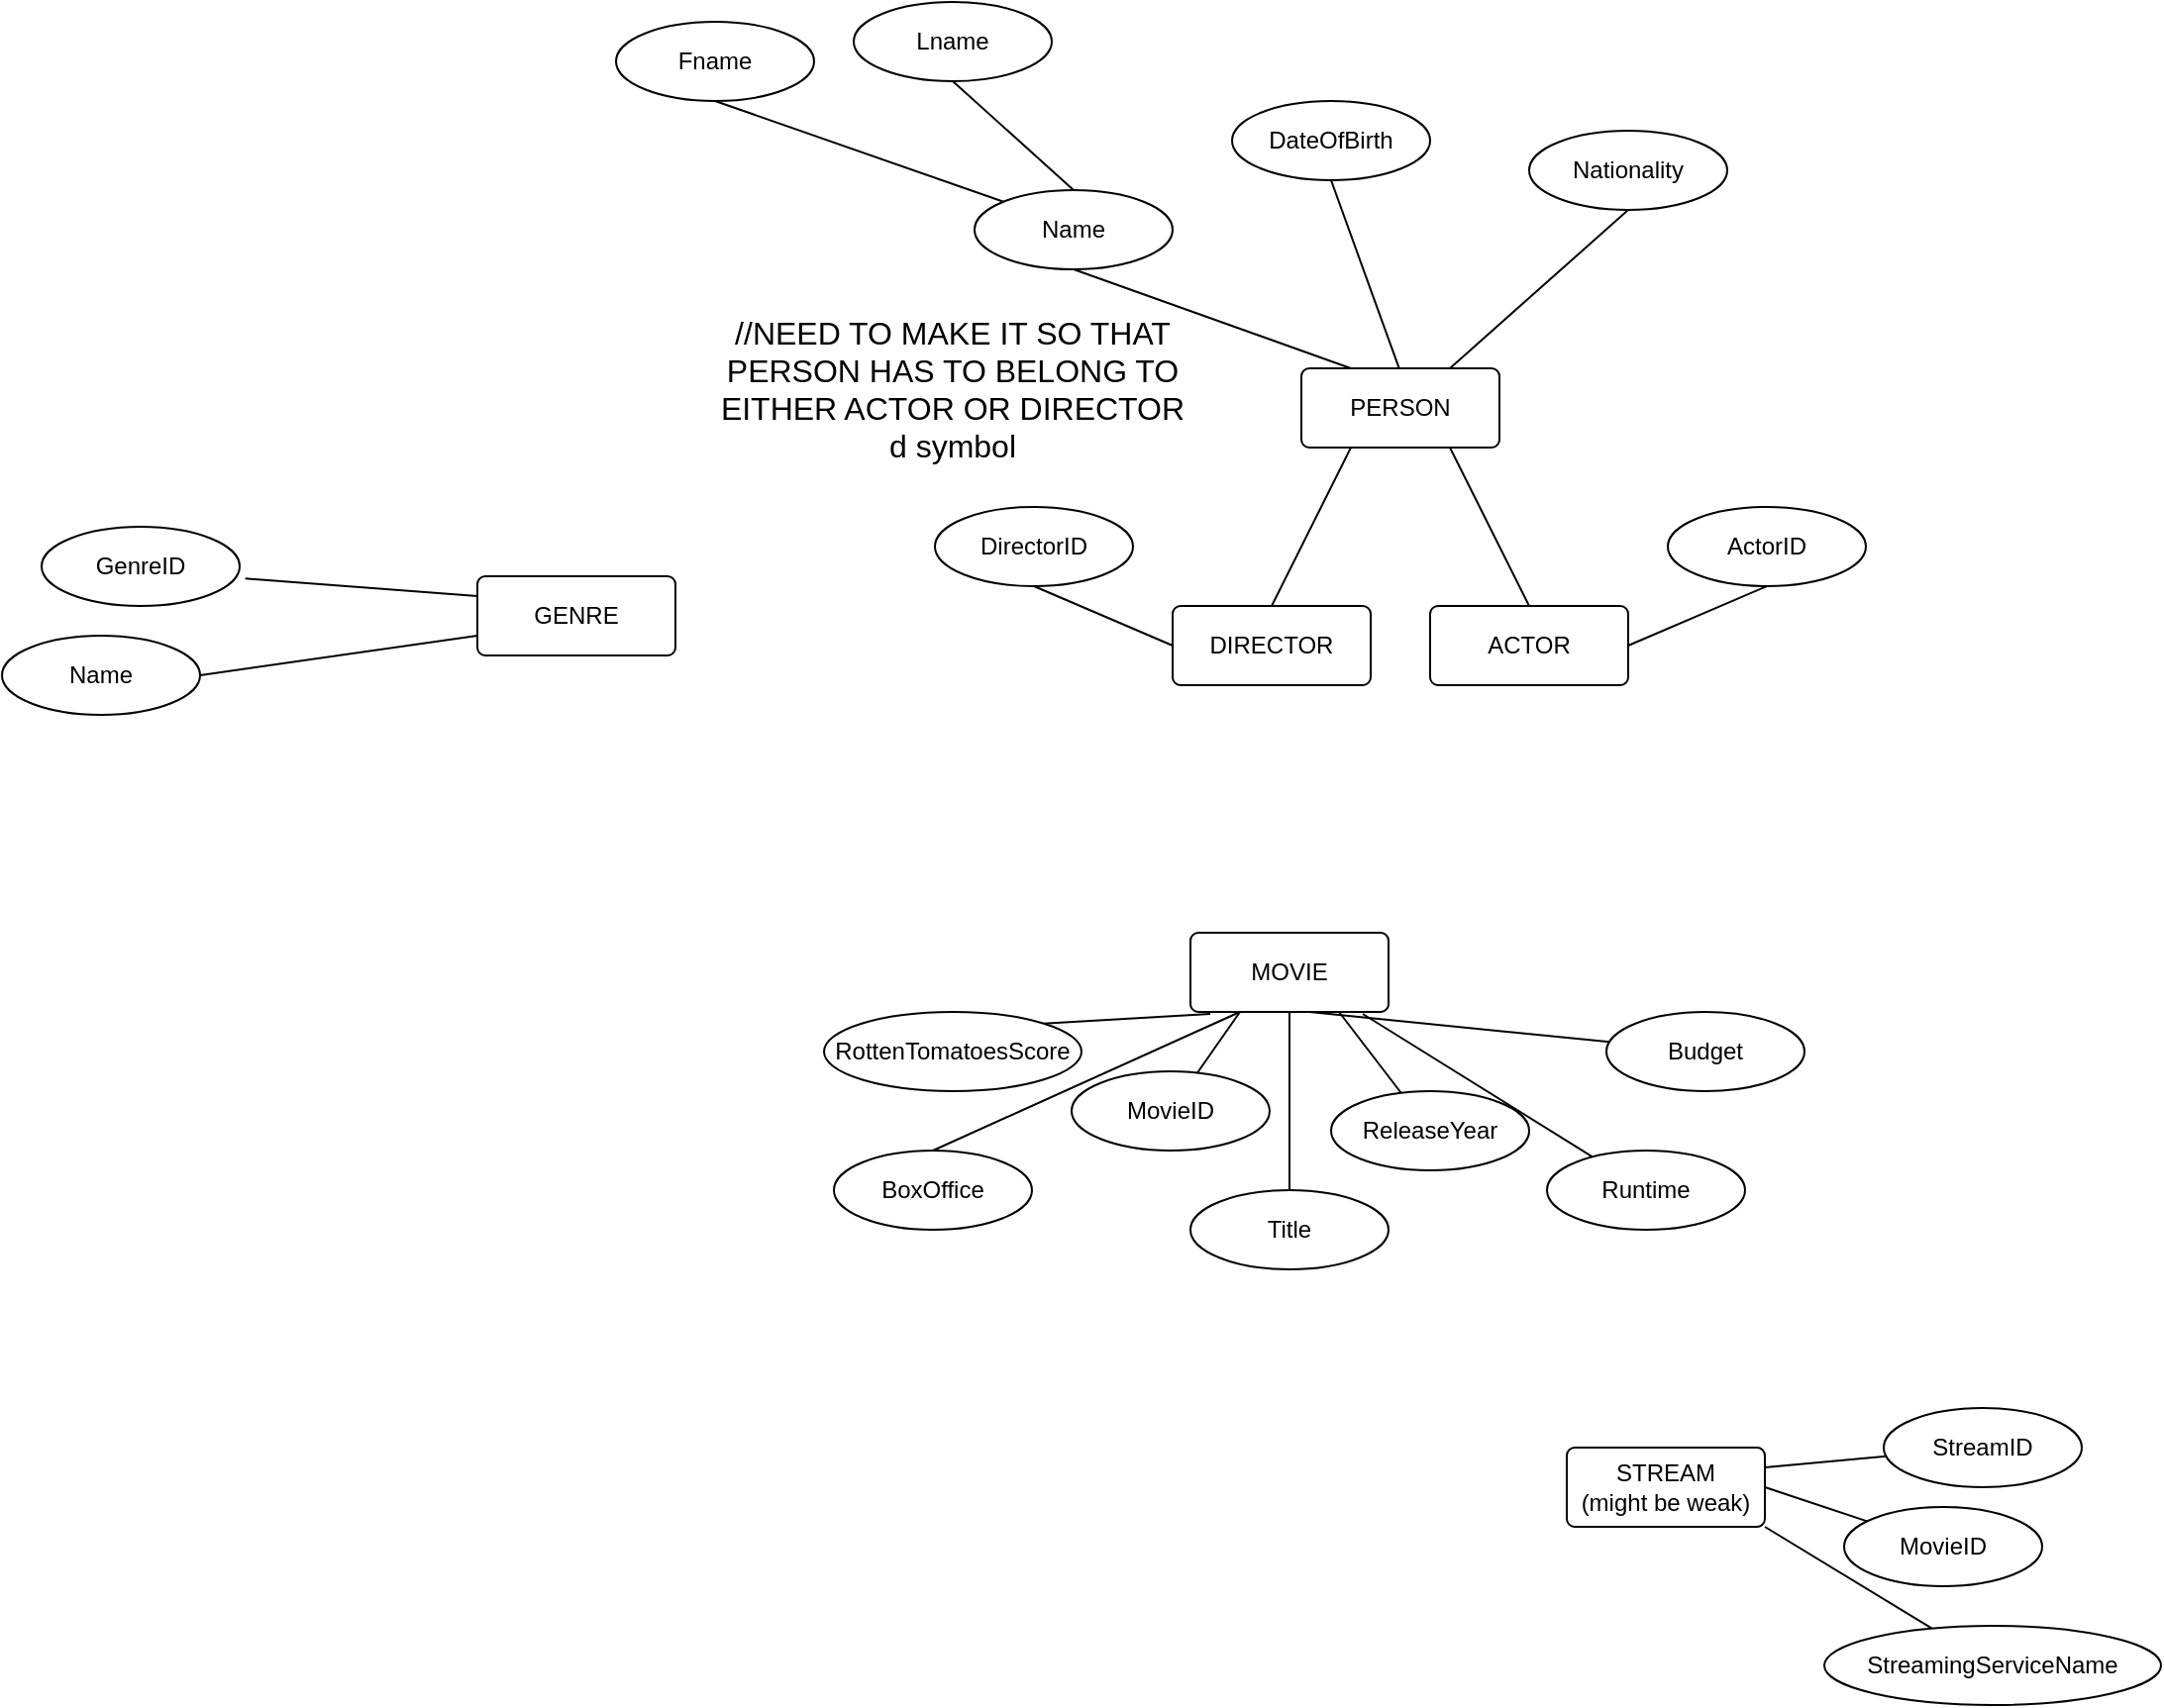 <mxfile version="24.0.2" type="github">
  <diagram id="R2lEEEUBdFMjLlhIrx00" name="Page-1">
    <mxGraphModel dx="1600" dy="853" grid="1" gridSize="10" guides="1" tooltips="1" connect="1" arrows="1" fold="1" page="1" pageScale="1" pageWidth="850" pageHeight="1100" math="0" shadow="0" extFonts="Permanent Marker^https://fonts.googleapis.com/css?family=Permanent+Marker">
      <root>
        <mxCell id="0" />
        <mxCell id="1" parent="0" />
        <mxCell id="fxX5GoJw1D74PvkWUNWs-8" value="" style="endArrow=none;html=1;rounded=0;fontSize=12;startSize=8;endSize=8;curved=1;exitX=0.25;exitY=0;exitDx=0;exitDy=0;entryX=0.5;entryY=1;entryDx=0;entryDy=0;" parent="1" source="fxX5GoJw1D74PvkWUNWs-40" target="fxX5GoJw1D74PvkWUNWs-46" edge="1">
          <mxGeometry width="50" height="50" relative="1" as="geometry">
            <mxPoint x="-4.0" y="195.36" as="sourcePoint" />
            <mxPoint x="-56.941" y="174.888" as="targetPoint" />
          </mxGeometry>
        </mxCell>
        <mxCell id="fxX5GoJw1D74PvkWUNWs-11" value="" style="endArrow=none;html=1;rounded=0;fontSize=12;startSize=8;endSize=8;curved=1;exitX=0.506;exitY=0.087;exitDx=0;exitDy=0;exitPerimeter=0;entryX=0.5;entryY=1;entryDx=0;entryDy=0;" parent="1" source="fxX5GoJw1D74PvkWUNWs-40" target="fxX5GoJw1D74PvkWUNWs-47" edge="1">
          <mxGeometry width="50" height="50" relative="1" as="geometry">
            <mxPoint x="26.96" y="196.98" as="sourcePoint" />
            <mxPoint x="32.749" y="134.941" as="targetPoint" />
          </mxGeometry>
        </mxCell>
        <mxCell id="fxX5GoJw1D74PvkWUNWs-14" value="" style="endArrow=none;html=1;rounded=0;fontSize=12;startSize=8;endSize=8;curved=1;exitX=0.75;exitY=0;exitDx=0;exitDy=0;entryX=0.5;entryY=1;entryDx=0;entryDy=0;" parent="1" source="fxX5GoJw1D74PvkWUNWs-40" target="fxX5GoJw1D74PvkWUNWs-48" edge="1">
          <mxGeometry width="50" height="50" relative="1" as="geometry">
            <mxPoint x="101.0" y="225" as="sourcePoint" />
            <mxPoint x="163.221" y="145.455" as="targetPoint" />
          </mxGeometry>
        </mxCell>
        <mxCell id="fxX5GoJw1D74PvkWUNWs-16" value="" style="endArrow=none;html=1;rounded=0;fontSize=12;startSize=8;endSize=8;curved=1;exitX=0;exitY=0;exitDx=0;exitDy=0;entryX=0.5;entryY=1;entryDx=0;entryDy=0;" parent="1" source="fxX5GoJw1D74PvkWUNWs-46" target="fxX5GoJw1D74PvkWUNWs-49" edge="1">
          <mxGeometry width="50" height="50" relative="1" as="geometry">
            <mxPoint x="-143.44" y="121.24" as="sourcePoint" />
            <mxPoint x="-272.1" y="87.96" as="targetPoint" />
          </mxGeometry>
        </mxCell>
        <mxCell id="fxX5GoJw1D74PvkWUNWs-30" value="" style="endArrow=none;html=1;rounded=0;fontSize=12;startSize=8;endSize=8;curved=1;entryX=0.5;entryY=1;entryDx=0;entryDy=0;exitX=0.5;exitY=0;exitDx=0;exitDy=0;" parent="1" source="fxX5GoJw1D74PvkWUNWs-46" target="fxX5GoJw1D74PvkWUNWs-50" edge="1">
          <mxGeometry width="50" height="50" relative="1" as="geometry">
            <mxPoint x="-134.32" y="117.64" as="sourcePoint" />
            <mxPoint x="-139" y="90" as="targetPoint" />
          </mxGeometry>
        </mxCell>
        <mxCell id="fxX5GoJw1D74PvkWUNWs-33" value="&lt;div&gt;//NEED TO MAKE IT SO THAT PERSON HAS TO BELONG TO EITHER ACTOR OR DIRECTOR&lt;/div&gt;&lt;div&gt;d symbol&lt;/div&gt;&lt;div&gt;&lt;br&gt;&lt;/div&gt;" style="text;html=1;align=center;verticalAlign=middle;whiteSpace=wrap;rounded=0;fontSize=16;" parent="1" vertex="1">
          <mxGeometry x="-310" y="210" width="280" height="30" as="geometry" />
        </mxCell>
        <mxCell id="fxX5GoJw1D74PvkWUNWs-34" value="" style="endArrow=none;html=1;rounded=0;fontSize=12;startSize=8;endSize=8;curved=1;exitX=0.5;exitY=0;exitDx=0;exitDy=0;entryX=0.25;entryY=1;entryDx=0;entryDy=0;" parent="1" source="fxX5GoJw1D74PvkWUNWs-39" target="fxX5GoJw1D74PvkWUNWs-40" edge="1">
          <mxGeometry width="50" height="50" relative="1" as="geometry">
            <mxPoint x="-84" y="325" as="sourcePoint" />
            <mxPoint x="41.0" y="255" as="targetPoint" />
          </mxGeometry>
        </mxCell>
        <mxCell id="fxX5GoJw1D74PvkWUNWs-38" value="ACTOR" style="rounded=1;arcSize=10;whiteSpace=wrap;html=1;align=center;" parent="1" vertex="1">
          <mxGeometry x="71" y="325" width="100" height="40" as="geometry" />
        </mxCell>
        <mxCell id="fxX5GoJw1D74PvkWUNWs-39" value="DIRECTOR" style="rounded=1;arcSize=10;whiteSpace=wrap;html=1;align=center;" parent="1" vertex="1">
          <mxGeometry x="-59" y="325" width="100" height="40" as="geometry" />
        </mxCell>
        <mxCell id="fxX5GoJw1D74PvkWUNWs-40" value="PERSON" style="rounded=1;arcSize=10;whiteSpace=wrap;html=1;align=center;" parent="1" vertex="1">
          <mxGeometry x="6" y="205" width="100" height="40" as="geometry" />
        </mxCell>
        <mxCell id="fxX5GoJw1D74PvkWUNWs-43" value="MOVIE" style="rounded=1;arcSize=10;whiteSpace=wrap;html=1;align=center;" parent="1" vertex="1">
          <mxGeometry x="-50" y="490" width="100" height="40" as="geometry" />
        </mxCell>
        <mxCell id="fxX5GoJw1D74PvkWUNWs-44" value="GENRE" style="rounded=1;arcSize=10;whiteSpace=wrap;html=1;align=center;" parent="1" vertex="1">
          <mxGeometry x="-410" y="310" width="100" height="40" as="geometry" />
        </mxCell>
        <mxCell id="fxX5GoJw1D74PvkWUNWs-45" value="&lt;div&gt;STREAM&lt;/div&gt;&lt;div&gt;(might be weak)&lt;br&gt;&lt;/div&gt;" style="rounded=1;arcSize=10;whiteSpace=wrap;html=1;align=center;" parent="1" vertex="1">
          <mxGeometry x="140" y="750" width="100" height="40" as="geometry" />
        </mxCell>
        <mxCell id="fxX5GoJw1D74PvkWUNWs-46" value="Name" style="ellipse;whiteSpace=wrap;html=1;align=center;" parent="1" vertex="1">
          <mxGeometry x="-159" y="115" width="100" height="40" as="geometry" />
        </mxCell>
        <mxCell id="fxX5GoJw1D74PvkWUNWs-47" value="DateOfBirth" style="ellipse;whiteSpace=wrap;html=1;align=center;" parent="1" vertex="1">
          <mxGeometry x="-29" y="70" width="100" height="40" as="geometry" />
        </mxCell>
        <mxCell id="fxX5GoJw1D74PvkWUNWs-48" value="Nationality" style="ellipse;whiteSpace=wrap;html=1;align=center;" parent="1" vertex="1">
          <mxGeometry x="121" y="85" width="100" height="40" as="geometry" />
        </mxCell>
        <mxCell id="fxX5GoJw1D74PvkWUNWs-49" value="Fname" style="ellipse;whiteSpace=wrap;html=1;align=center;" parent="1" vertex="1">
          <mxGeometry x="-340" y="30" width="100" height="40" as="geometry" />
        </mxCell>
        <mxCell id="fxX5GoJw1D74PvkWUNWs-50" value="Lname" style="ellipse;whiteSpace=wrap;html=1;align=center;" parent="1" vertex="1">
          <mxGeometry x="-220" y="20" width="100" height="40" as="geometry" />
        </mxCell>
        <mxCell id="fxX5GoJw1D74PvkWUNWs-51" value="" style="endArrow=none;html=1;rounded=0;fontSize=12;startSize=8;endSize=8;curved=1;entryX=0.75;entryY=1;entryDx=0;entryDy=0;exitX=0.5;exitY=0;exitDx=0;exitDy=0;" parent="1" source="fxX5GoJw1D74PvkWUNWs-38" target="fxX5GoJw1D74PvkWUNWs-40" edge="1">
          <mxGeometry relative="1" as="geometry">
            <mxPoint x="-49" y="295" as="sourcePoint" />
            <mxPoint x="111" y="295" as="targetPoint" />
          </mxGeometry>
        </mxCell>
        <mxCell id="fxX5GoJw1D74PvkWUNWs-53" value="&lt;div&gt;DirectorID&lt;/div&gt;" style="ellipse;whiteSpace=wrap;html=1;align=center;" parent="1" vertex="1">
          <mxGeometry x="-179" y="275" width="100" height="40" as="geometry" />
        </mxCell>
        <mxCell id="fxX5GoJw1D74PvkWUNWs-55" value="" style="endArrow=none;html=1;rounded=0;fontSize=12;startSize=8;endSize=8;curved=1;exitX=0.5;exitY=1;exitDx=0;exitDy=0;entryX=0;entryY=0.5;entryDx=0;entryDy=0;" parent="1" source="fxX5GoJw1D74PvkWUNWs-53" target="fxX5GoJw1D74PvkWUNWs-39" edge="1">
          <mxGeometry relative="1" as="geometry">
            <mxPoint x="-239" y="375" as="sourcePoint" />
            <mxPoint x="-79" y="375" as="targetPoint" />
          </mxGeometry>
        </mxCell>
        <mxCell id="fxX5GoJw1D74PvkWUNWs-56" value="" style="endArrow=none;html=1;rounded=0;fontSize=12;startSize=8;endSize=8;curved=1;exitX=1;exitY=0.5;exitDx=0;exitDy=0;entryX=0.5;entryY=1;entryDx=0;entryDy=0;" parent="1" source="fxX5GoJw1D74PvkWUNWs-38" target="fxX5GoJw1D74PvkWUNWs-57" edge="1">
          <mxGeometry relative="1" as="geometry">
            <mxPoint x="191" y="295" as="sourcePoint" />
            <mxPoint x="281" y="325" as="targetPoint" />
          </mxGeometry>
        </mxCell>
        <mxCell id="fxX5GoJw1D74PvkWUNWs-57" value="ActorID" style="ellipse;whiteSpace=wrap;html=1;align=center;" parent="1" vertex="1">
          <mxGeometry x="191" y="275" width="100" height="40" as="geometry" />
        </mxCell>
        <mxCell id="qy2jAAidcB_i0tZy5J_H-1" value="" style="endArrow=none;html=1;rounded=0;fontSize=12;startSize=8;endSize=8;curved=1;exitX=0.25;exitY=1;exitDx=0;exitDy=0;" edge="1" parent="1" source="fxX5GoJw1D74PvkWUNWs-43" target="qy2jAAidcB_i0tZy5J_H-2">
          <mxGeometry relative="1" as="geometry">
            <mxPoint x="-30" y="560" as="sourcePoint" />
            <mxPoint x="-40" y="560" as="targetPoint" />
          </mxGeometry>
        </mxCell>
        <mxCell id="qy2jAAidcB_i0tZy5J_H-2" value="MovieID" style="ellipse;whiteSpace=wrap;html=1;align=center;" vertex="1" parent="1">
          <mxGeometry x="-110" y="560" width="100" height="40" as="geometry" />
        </mxCell>
        <mxCell id="qy2jAAidcB_i0tZy5J_H-3" value="" style="endArrow=none;html=1;rounded=0;fontSize=12;startSize=8;endSize=8;curved=1;exitX=0.5;exitY=1;exitDx=0;exitDy=0;" edge="1" parent="1" source="fxX5GoJw1D74PvkWUNWs-43" target="qy2jAAidcB_i0tZy5J_H-4">
          <mxGeometry relative="1" as="geometry">
            <mxPoint x="10" y="550" as="sourcePoint" />
            <mxPoint x="30" y="560" as="targetPoint" />
          </mxGeometry>
        </mxCell>
        <mxCell id="qy2jAAidcB_i0tZy5J_H-4" value="Title" style="ellipse;whiteSpace=wrap;html=1;align=center;" vertex="1" parent="1">
          <mxGeometry x="-50" y="620" width="100" height="40" as="geometry" />
        </mxCell>
        <mxCell id="qy2jAAidcB_i0tZy5J_H-5" value="" style="endArrow=none;html=1;rounded=0;fontSize=12;startSize=8;endSize=8;curved=1;exitX=0.75;exitY=1;exitDx=0;exitDy=0;" edge="1" parent="1" source="fxX5GoJw1D74PvkWUNWs-43" target="qy2jAAidcB_i0tZy5J_H-6">
          <mxGeometry relative="1" as="geometry">
            <mxPoint x="31" y="574.5" as="sourcePoint" />
            <mxPoint x="60" y="560" as="targetPoint" />
          </mxGeometry>
        </mxCell>
        <mxCell id="qy2jAAidcB_i0tZy5J_H-6" value="ReleaseYear" style="ellipse;whiteSpace=wrap;html=1;align=center;" vertex="1" parent="1">
          <mxGeometry x="21" y="570" width="100" height="40" as="geometry" />
        </mxCell>
        <mxCell id="qy2jAAidcB_i0tZy5J_H-7" value="" style="endArrow=none;html=1;rounded=0;fontSize=12;startSize=8;endSize=8;curved=1;exitX=0.87;exitY=1.025;exitDx=0;exitDy=0;exitPerimeter=0;" edge="1" parent="1" source="fxX5GoJw1D74PvkWUNWs-43" target="qy2jAAidcB_i0tZy5J_H-8">
          <mxGeometry relative="1" as="geometry">
            <mxPoint x="61" y="540" as="sourcePoint" />
            <mxPoint x="180" y="620" as="targetPoint" />
          </mxGeometry>
        </mxCell>
        <mxCell id="qy2jAAidcB_i0tZy5J_H-8" value="&lt;div&gt;Runtime&lt;/div&gt;" style="ellipse;whiteSpace=wrap;html=1;align=center;" vertex="1" parent="1">
          <mxGeometry x="130" y="600" width="100" height="40" as="geometry" />
        </mxCell>
        <mxCell id="qy2jAAidcB_i0tZy5J_H-9" value="" style="endArrow=none;html=1;rounded=0;fontSize=12;startSize=8;endSize=8;curved=1;entryX=0.1;entryY=1.025;entryDx=0;entryDy=0;entryPerimeter=0;exitX=1;exitY=0;exitDx=0;exitDy=0;" edge="1" parent="1" source="qy2jAAidcB_i0tZy5J_H-12" target="fxX5GoJw1D74PvkWUNWs-43">
          <mxGeometry relative="1" as="geometry">
            <mxPoint x="-140" y="520" as="sourcePoint" />
            <mxPoint x="-29" y="540" as="targetPoint" />
          </mxGeometry>
        </mxCell>
        <mxCell id="qy2jAAidcB_i0tZy5J_H-12" value="RottenTomatoesScore" style="ellipse;whiteSpace=wrap;html=1;align=center;" vertex="1" parent="1">
          <mxGeometry x="-235" y="530" width="130" height="40" as="geometry" />
        </mxCell>
        <mxCell id="qy2jAAidcB_i0tZy5J_H-13" value="" style="endArrow=none;html=1;rounded=0;fontSize=12;startSize=8;endSize=8;curved=1;" edge="1" parent="1" target="qy2jAAidcB_i0tZy5J_H-14">
          <mxGeometry relative="1" as="geometry">
            <mxPoint x="10" y="530" as="sourcePoint" />
            <mxPoint x="60" y="700" as="targetPoint" />
          </mxGeometry>
        </mxCell>
        <mxCell id="qy2jAAidcB_i0tZy5J_H-14" value="Budget" style="ellipse;whiteSpace=wrap;html=1;align=center;" vertex="1" parent="1">
          <mxGeometry x="160" y="530" width="100" height="40" as="geometry" />
        </mxCell>
        <mxCell id="qy2jAAidcB_i0tZy5J_H-15" value="" style="endArrow=none;html=1;rounded=0;fontSize=12;startSize=8;endSize=8;curved=1;entryX=0.25;entryY=1;entryDx=0;entryDy=0;exitX=0.5;exitY=0;exitDx=0;exitDy=0;" edge="1" parent="1" source="qy2jAAidcB_i0tZy5J_H-16" target="fxX5GoJw1D74PvkWUNWs-43">
          <mxGeometry relative="1" as="geometry">
            <mxPoint x="-70" y="680" as="sourcePoint" />
            <mxPoint x="-50" y="670" as="targetPoint" />
          </mxGeometry>
        </mxCell>
        <mxCell id="qy2jAAidcB_i0tZy5J_H-16" value="BoxOffice" style="ellipse;whiteSpace=wrap;html=1;align=center;" vertex="1" parent="1">
          <mxGeometry x="-230" y="600" width="100" height="40" as="geometry" />
        </mxCell>
        <mxCell id="qy2jAAidcB_i0tZy5J_H-17" value="" style="endArrow=none;html=1;rounded=0;fontSize=12;startSize=8;endSize=8;curved=1;entryX=0;entryY=0.25;entryDx=0;entryDy=0;exitX=1.028;exitY=0.654;exitDx=0;exitDy=0;exitPerimeter=0;" edge="1" parent="1" source="qy2jAAidcB_i0tZy5J_H-18" target="fxX5GoJw1D74PvkWUNWs-44">
          <mxGeometry relative="1" as="geometry">
            <mxPoint x="-520" y="310" as="sourcePoint" />
            <mxPoint x="-450" y="310" as="targetPoint" />
          </mxGeometry>
        </mxCell>
        <mxCell id="qy2jAAidcB_i0tZy5J_H-18" value="GenreID" style="ellipse;whiteSpace=wrap;html=1;align=center;" vertex="1" parent="1">
          <mxGeometry x="-630" y="285" width="100" height="40" as="geometry" />
        </mxCell>
        <mxCell id="qy2jAAidcB_i0tZy5J_H-19" value="" style="endArrow=none;html=1;rounded=0;fontSize=12;startSize=8;endSize=8;curved=1;entryX=0;entryY=0.75;entryDx=0;entryDy=0;exitX=1;exitY=0.5;exitDx=0;exitDy=0;" edge="1" parent="1" source="qy2jAAidcB_i0tZy5J_H-20" target="fxX5GoJw1D74PvkWUNWs-44">
          <mxGeometry relative="1" as="geometry">
            <mxPoint x="-520" y="350" as="sourcePoint" />
            <mxPoint x="-440" y="350" as="targetPoint" />
          </mxGeometry>
        </mxCell>
        <mxCell id="qy2jAAidcB_i0tZy5J_H-20" value="Name" style="ellipse;whiteSpace=wrap;html=1;align=center;" vertex="1" parent="1">
          <mxGeometry x="-650" y="340" width="100" height="40" as="geometry" />
        </mxCell>
        <mxCell id="qy2jAAidcB_i0tZy5J_H-21" value="" style="endArrow=none;html=1;rounded=0;fontSize=12;startSize=8;endSize=8;curved=1;exitX=1;exitY=0.25;exitDx=0;exitDy=0;" edge="1" parent="1" source="fxX5GoJw1D74PvkWUNWs-45" target="qy2jAAidcB_i0tZy5J_H-22">
          <mxGeometry relative="1" as="geometry">
            <mxPoint x="280" y="750" as="sourcePoint" />
            <mxPoint x="340" y="760" as="targetPoint" />
          </mxGeometry>
        </mxCell>
        <mxCell id="qy2jAAidcB_i0tZy5J_H-22" value="StreamID" style="ellipse;whiteSpace=wrap;html=1;align=center;" vertex="1" parent="1">
          <mxGeometry x="300" y="730" width="100" height="40" as="geometry" />
        </mxCell>
        <mxCell id="qy2jAAidcB_i0tZy5J_H-23" value="" style="endArrow=none;html=1;rounded=0;fontSize=12;startSize=8;endSize=8;curved=1;exitX=1;exitY=0.5;exitDx=0;exitDy=0;" edge="1" parent="1" source="fxX5GoJw1D74PvkWUNWs-45" target="qy2jAAidcB_i0tZy5J_H-24">
          <mxGeometry relative="1" as="geometry">
            <mxPoint x="260" y="800" as="sourcePoint" />
            <mxPoint x="330" y="800" as="targetPoint" />
          </mxGeometry>
        </mxCell>
        <mxCell id="qy2jAAidcB_i0tZy5J_H-24" value="MovieID" style="ellipse;whiteSpace=wrap;html=1;align=center;" vertex="1" parent="1">
          <mxGeometry x="280" y="780" width="100" height="40" as="geometry" />
        </mxCell>
        <mxCell id="qy2jAAidcB_i0tZy5J_H-25" value="" style="endArrow=none;html=1;rounded=0;fontSize=12;startSize=8;endSize=8;curved=1;exitX=1;exitY=1;exitDx=0;exitDy=0;" edge="1" parent="1" source="fxX5GoJw1D74PvkWUNWs-45" target="qy2jAAidcB_i0tZy5J_H-26">
          <mxGeometry relative="1" as="geometry">
            <mxPoint x="240" y="810" as="sourcePoint" />
            <mxPoint x="320" y="860" as="targetPoint" />
          </mxGeometry>
        </mxCell>
        <mxCell id="qy2jAAidcB_i0tZy5J_H-26" value="StreamingServiceName" style="ellipse;whiteSpace=wrap;html=1;align=center;" vertex="1" parent="1">
          <mxGeometry x="270" y="840" width="170" height="40" as="geometry" />
        </mxCell>
      </root>
    </mxGraphModel>
  </diagram>
</mxfile>
